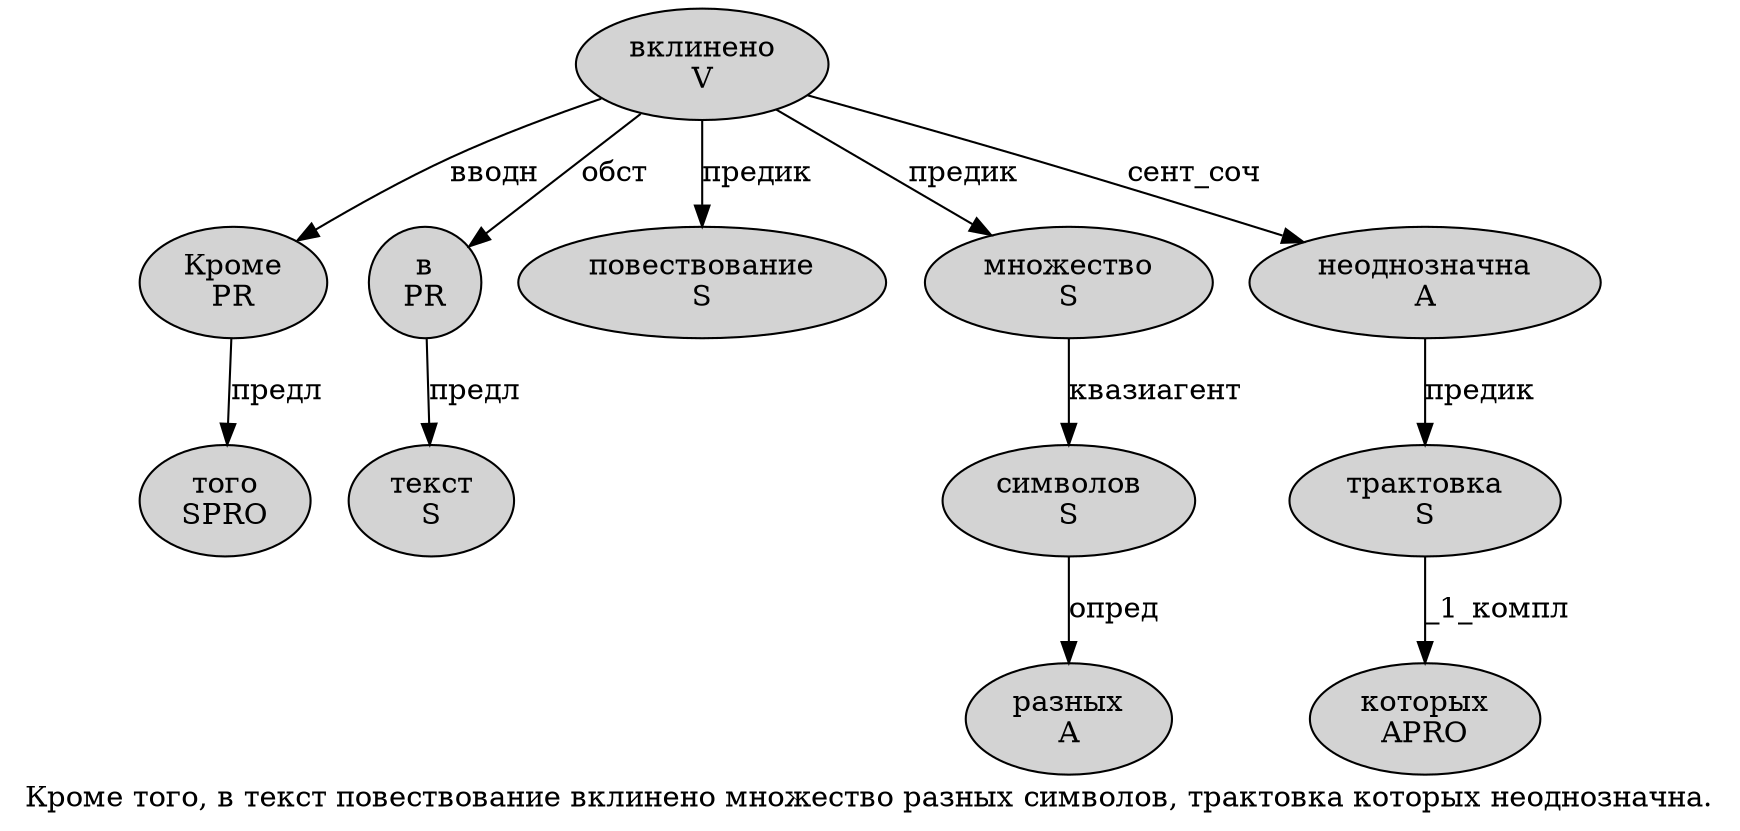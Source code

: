digraph SENTENCE_2034 {
	graph [label="Кроме того, в текст повествование вклинено множество разных символов, трактовка которых неоднозначна."]
	node [style=filled]
		0 [label="Кроме
PR" color="" fillcolor=lightgray penwidth=1 shape=ellipse]
		1 [label="того
SPRO" color="" fillcolor=lightgray penwidth=1 shape=ellipse]
		3 [label="в
PR" color="" fillcolor=lightgray penwidth=1 shape=ellipse]
		4 [label="текст
S" color="" fillcolor=lightgray penwidth=1 shape=ellipse]
		5 [label="повествование
S" color="" fillcolor=lightgray penwidth=1 shape=ellipse]
		6 [label="вклинено
V" color="" fillcolor=lightgray penwidth=1 shape=ellipse]
		7 [label="множество
S" color="" fillcolor=lightgray penwidth=1 shape=ellipse]
		8 [label="разных
A" color="" fillcolor=lightgray penwidth=1 shape=ellipse]
		9 [label="символов
S" color="" fillcolor=lightgray penwidth=1 shape=ellipse]
		11 [label="трактовка
S" color="" fillcolor=lightgray penwidth=1 shape=ellipse]
		12 [label="которых
APRO" color="" fillcolor=lightgray penwidth=1 shape=ellipse]
		13 [label="неоднозначна
A" color="" fillcolor=lightgray penwidth=1 shape=ellipse]
			6 -> 0 [label="вводн"]
			6 -> 3 [label="обст"]
			6 -> 5 [label="предик"]
			6 -> 7 [label="предик"]
			6 -> 13 [label="сент_соч"]
			13 -> 11 [label="предик"]
			0 -> 1 [label="предл"]
			7 -> 9 [label="квазиагент"]
			11 -> 12 [label="_1_компл"]
			3 -> 4 [label="предл"]
			9 -> 8 [label="опред"]
}